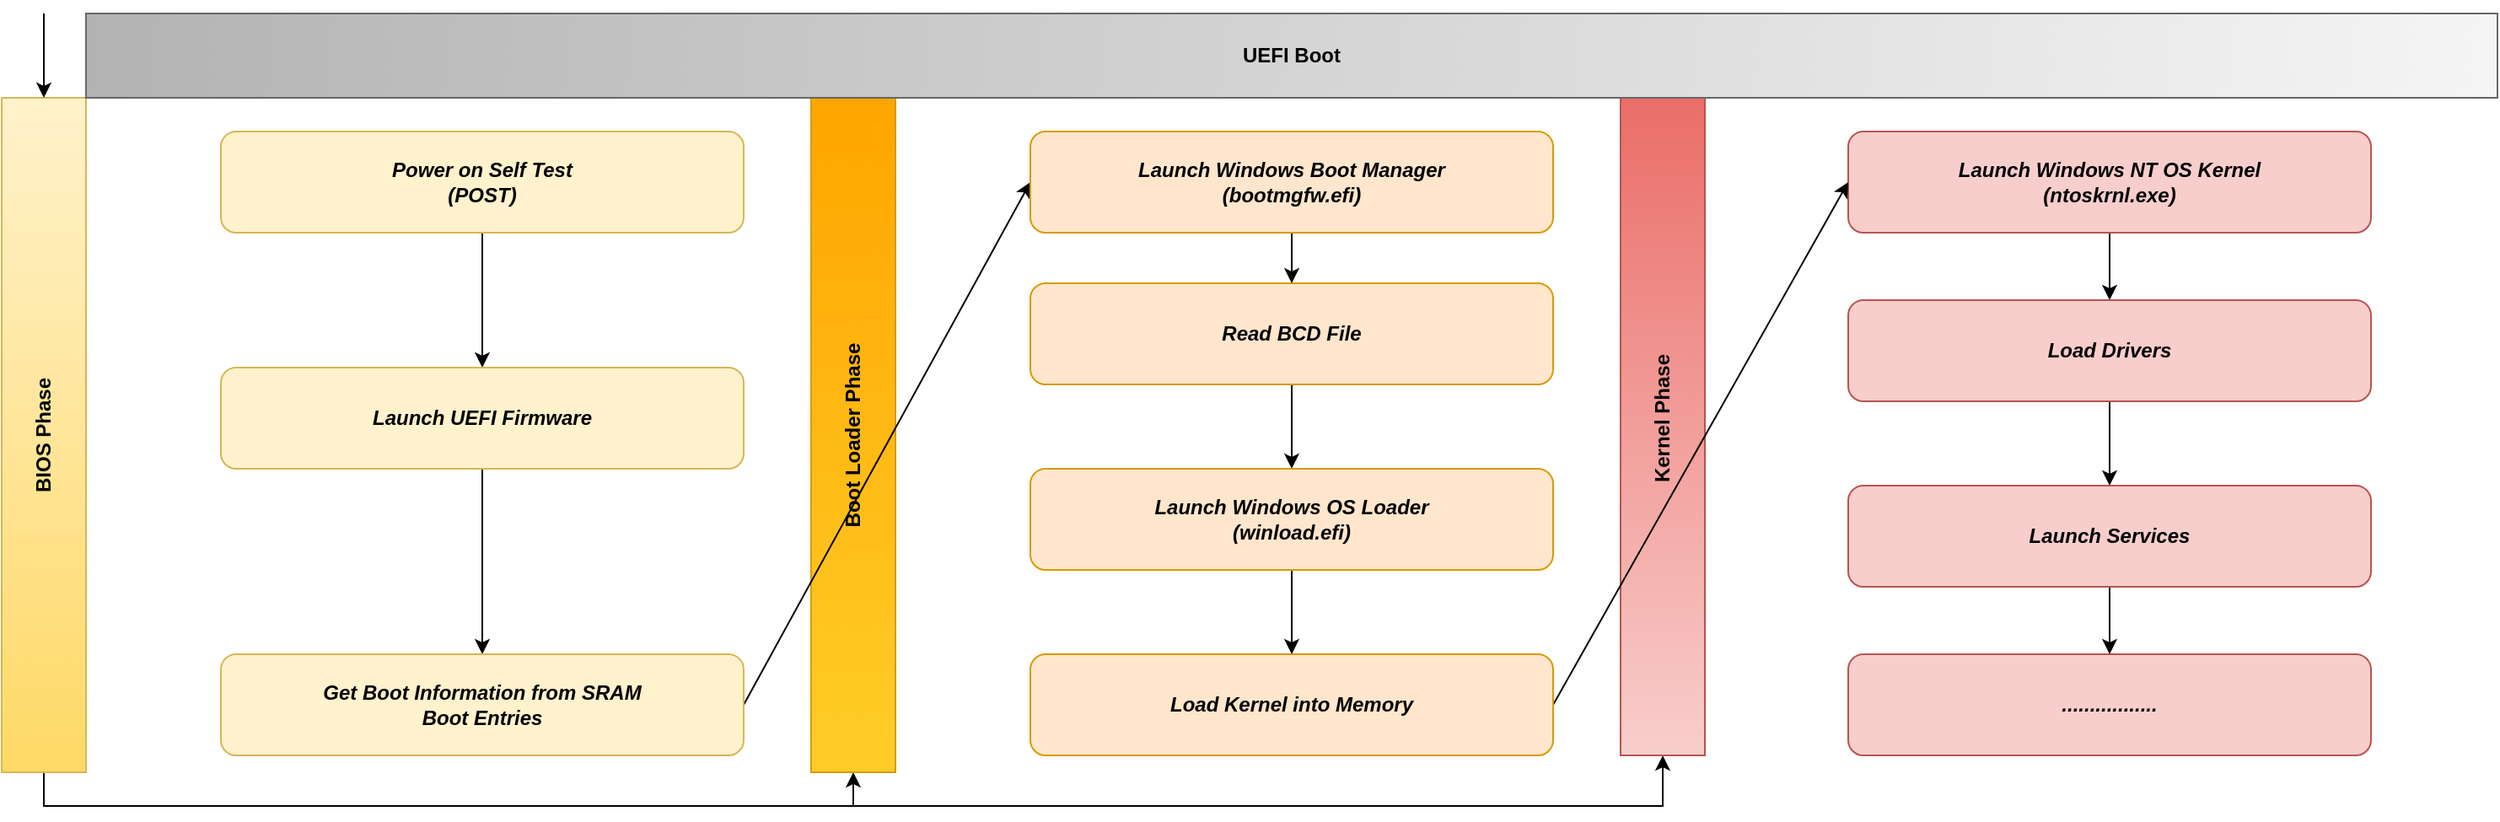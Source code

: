 <mxfile version="22.0.3" type="device" pages="2">
  <diagram name="Windows Boot Process" id="XgZ039GixdZURgY8B_N0">
    <mxGraphModel dx="1413" dy="2270" grid="1" gridSize="10" guides="1" tooltips="1" connect="1" arrows="1" fold="1" page="1" pageScale="1" pageWidth="850" pageHeight="1100" math="0" shadow="0">
      <root>
        <mxCell id="0" />
        <mxCell id="1" parent="0" />
        <mxCell id="OIjsx5Lbw4lHaAmFp60X-14" style="edgeStyle=orthogonalEdgeStyle;rounded=0;orthogonalLoop=1;jettySize=auto;html=1;entryX=0.5;entryY=1;entryDx=0;entryDy=0;exitX=0.5;exitY=1;exitDx=0;exitDy=0;" edge="1" parent="1" source="auWv59esdB6_gmScPLl--2" target="auWv59esdB6_gmScPLl--3">
          <mxGeometry relative="1" as="geometry" />
        </mxCell>
        <mxCell id="auWv59esdB6_gmScPLl--2" value="BIOS Phase" style="rounded=0;whiteSpace=wrap;html=1;rotation=0;flipV=0;flipH=1;fillColor=#fff2cc;strokeColor=#d6b656;fontStyle=1;verticalAlign=middle;horizontal=0;gradientColor=#ffd966;" parent="1" vertex="1">
          <mxGeometry y="50" width="50" height="400" as="geometry" />
        </mxCell>
        <mxCell id="OIjsx5Lbw4lHaAmFp60X-15" style="edgeStyle=orthogonalEdgeStyle;rounded=0;orthogonalLoop=1;jettySize=auto;html=1;entryX=0.5;entryY=1;entryDx=0;entryDy=0;exitX=0.5;exitY=1;exitDx=0;exitDy=0;" edge="1" parent="1" source="auWv59esdB6_gmScPLl--3" target="auWv59esdB6_gmScPLl--4">
          <mxGeometry relative="1" as="geometry" />
        </mxCell>
        <mxCell id="auWv59esdB6_gmScPLl--3" value="Boot Loader Phase" style="rounded=0;whiteSpace=wrap;html=1;rotation=0;flipV=1;flipH=0;fillColor=#ffcd28;strokeColor=#d79b00;fontStyle=1;horizontal=0;gradientColor=#ffa500;" parent="1" vertex="1">
          <mxGeometry x="480" y="50" width="50" height="400" as="geometry" />
        </mxCell>
        <mxCell id="auWv59esdB6_gmScPLl--4" value="Kernel Phase" style="rounded=0;whiteSpace=wrap;html=1;rotation=0;flipV=1;flipH=0;fillColor=#f8cecc;strokeColor=#b85450;fontStyle=1;horizontal=0;gradientColor=#ea6b66;" parent="1" vertex="1">
          <mxGeometry x="960" y="40" width="50" height="400" as="geometry" />
        </mxCell>
        <mxCell id="auWv59esdB6_gmScPLl--6" value="UEFI Boot" style="rounded=0;whiteSpace=wrap;html=1;align=center;verticalAlign=middle;fontFamily=Helvetica;fontSize=12;fontStyle=1;horizontal=1;direction=south;fillColor=#f5f5f5;gradientColor=#b3b3b3;strokeColor=#666666;" parent="1" vertex="1">
          <mxGeometry x="50" width="1430" height="50" as="geometry" />
        </mxCell>
        <mxCell id="auWv59esdB6_gmScPLl--11" value="" style="edgeStyle=orthogonalEdgeStyle;rounded=0;orthogonalLoop=1;jettySize=auto;html=1;fontFamily=Helvetica;fontSize=12;fontColor=default;" parent="1" source="auWv59esdB6_gmScPLl--8" target="auWv59esdB6_gmScPLl--9" edge="1">
          <mxGeometry relative="1" as="geometry" />
        </mxCell>
        <UserObject label="Power on Self Test&lt;br&gt;(POST)" link="https://en.wikipedia.org/wiki/Power-on_self-test" id="auWv59esdB6_gmScPLl--8">
          <mxCell style="rounded=1;whiteSpace=wrap;html=1;strokeColor=#d6b656;align=center;verticalAlign=middle;fontFamily=Helvetica;fontSize=12;fillColor=#fff2cc;fontStyle=3" parent="1" vertex="1">
            <mxGeometry x="130" y="70" width="310" height="60" as="geometry" />
          </mxCell>
        </UserObject>
        <mxCell id="auWv59esdB6_gmScPLl--12" value="" style="edgeStyle=orthogonalEdgeStyle;rounded=0;orthogonalLoop=1;jettySize=auto;html=1;fontFamily=Helvetica;fontSize=12;fontColor=default;" parent="1" source="auWv59esdB6_gmScPLl--9" target="auWv59esdB6_gmScPLl--10" edge="1">
          <mxGeometry relative="1" as="geometry" />
        </mxCell>
        <UserObject label="Launch UEFI Firmware" link="https://wiki.osdev.org/UEFI" id="auWv59esdB6_gmScPLl--9">
          <mxCell style="rounded=1;whiteSpace=wrap;html=1;strokeColor=#d6b656;align=center;verticalAlign=middle;fontFamily=Helvetica;fontSize=12;fillColor=#fff2cc;fontStyle=3" parent="1" vertex="1">
            <mxGeometry x="130" y="210" width="310" height="60" as="geometry" />
          </mxCell>
        </UserObject>
        <mxCell id="OIjsx5Lbw4lHaAmFp60X-9" style="rounded=0;orthogonalLoop=1;jettySize=auto;html=1;entryX=0;entryY=0.5;entryDx=0;entryDy=0;exitX=1;exitY=0.5;exitDx=0;exitDy=0;" edge="1" parent="1" source="auWv59esdB6_gmScPLl--10" target="OIjsx5Lbw4lHaAmFp60X-6">
          <mxGeometry relative="1" as="geometry" />
        </mxCell>
        <mxCell id="auWv59esdB6_gmScPLl--10" value="Get Boot Information from SRAM&lt;br&gt;Boot Entries" style="rounded=1;whiteSpace=wrap;html=1;strokeColor=#d6b656;align=center;verticalAlign=middle;fontFamily=Helvetica;fontSize=12;fillColor=#fff2cc;fontStyle=3" parent="1" vertex="1">
          <mxGeometry x="130" y="380" width="310" height="60" as="geometry" />
        </mxCell>
        <mxCell id="OIjsx5Lbw4lHaAmFp60X-1" value="" style="edgeStyle=orthogonalEdgeStyle;rounded=0;orthogonalLoop=1;jettySize=auto;html=1;" edge="1" parent="1" source="auWv59esdB6_gmScPLl--13" target="auWv59esdB6_gmScPLl--14">
          <mxGeometry relative="1" as="geometry" />
        </mxCell>
        <mxCell id="auWv59esdB6_gmScPLl--13" value="Launch Windows NT OS Kernel&lt;br&gt;(ntoskrnl.exe)" style="rounded=1;whiteSpace=wrap;html=1;strokeColor=#b85450;align=center;verticalAlign=middle;fontFamily=Helvetica;fontSize=12;fillColor=#f8cecc;fontStyle=3" parent="1" vertex="1">
          <mxGeometry x="1095" y="70" width="310" height="60" as="geometry" />
        </mxCell>
        <mxCell id="OIjsx5Lbw4lHaAmFp60X-2" value="" style="edgeStyle=orthogonalEdgeStyle;rounded=0;orthogonalLoop=1;jettySize=auto;html=1;" edge="1" parent="1" source="auWv59esdB6_gmScPLl--14" target="auWv59esdB6_gmScPLl--16">
          <mxGeometry relative="1" as="geometry" />
        </mxCell>
        <mxCell id="auWv59esdB6_gmScPLl--14" value="Load Drivers" style="rounded=1;whiteSpace=wrap;html=1;strokeColor=#b85450;align=center;verticalAlign=middle;fontFamily=Helvetica;fontSize=12;fillColor=#f8cecc;fontStyle=3" parent="1" vertex="1">
          <mxGeometry x="1095" y="170" width="310" height="60" as="geometry" />
        </mxCell>
        <mxCell id="auWv59esdB6_gmScPLl--15" value="................." style="rounded=1;whiteSpace=wrap;html=1;strokeColor=#b85450;align=center;verticalAlign=middle;fontFamily=Helvetica;fontSize=12;fillColor=#f8cecc;fontStyle=3" parent="1" vertex="1">
          <mxGeometry x="1095" y="380" width="310" height="60" as="geometry" />
        </mxCell>
        <mxCell id="OIjsx5Lbw4lHaAmFp60X-3" value="" style="edgeStyle=orthogonalEdgeStyle;rounded=0;orthogonalLoop=1;jettySize=auto;html=1;" edge="1" parent="1" source="auWv59esdB6_gmScPLl--16" target="auWv59esdB6_gmScPLl--15">
          <mxGeometry relative="1" as="geometry" />
        </mxCell>
        <mxCell id="auWv59esdB6_gmScPLl--16" value="Launch Services" style="rounded=1;whiteSpace=wrap;html=1;strokeColor=#b85450;align=center;verticalAlign=middle;fontFamily=Helvetica;fontSize=12;fillColor=#f8cecc;fontStyle=3" parent="1" vertex="1">
          <mxGeometry x="1095" y="280" width="310" height="60" as="geometry" />
        </mxCell>
        <mxCell id="OIjsx5Lbw4lHaAmFp60X-12" value="" style="edgeStyle=orthogonalEdgeStyle;rounded=0;orthogonalLoop=1;jettySize=auto;html=1;" edge="1" parent="1" source="OIjsx5Lbw4lHaAmFp60X-4" target="OIjsx5Lbw4lHaAmFp60X-7">
          <mxGeometry relative="1" as="geometry" />
        </mxCell>
        <mxCell id="OIjsx5Lbw4lHaAmFp60X-4" value="Read BCD File" style="rounded=1;whiteSpace=wrap;html=1;strokeColor=#d79b00;align=center;verticalAlign=middle;fontFamily=Helvetica;fontSize=12;fillColor=#ffe6cc;fontStyle=3" vertex="1" parent="1">
          <mxGeometry x="610" y="160" width="310" height="60" as="geometry" />
        </mxCell>
        <mxCell id="OIjsx5Lbw4lHaAmFp60X-10" style="rounded=0;orthogonalLoop=1;jettySize=auto;html=1;entryX=0;entryY=0.5;entryDx=0;entryDy=0;exitX=1;exitY=0.5;exitDx=0;exitDy=0;" edge="1" parent="1" source="OIjsx5Lbw4lHaAmFp60X-5" target="auWv59esdB6_gmScPLl--13">
          <mxGeometry relative="1" as="geometry" />
        </mxCell>
        <mxCell id="OIjsx5Lbw4lHaAmFp60X-5" value="Load Kernel into Memory" style="rounded=1;whiteSpace=wrap;html=1;strokeColor=#d79b00;align=center;verticalAlign=middle;fontFamily=Helvetica;fontSize=12;fillColor=#ffe6cc;fontStyle=3" vertex="1" parent="1">
          <mxGeometry x="610" y="380" width="310" height="60" as="geometry" />
        </mxCell>
        <mxCell id="OIjsx5Lbw4lHaAmFp60X-11" value="" style="edgeStyle=orthogonalEdgeStyle;rounded=0;orthogonalLoop=1;jettySize=auto;html=1;" edge="1" parent="1" source="OIjsx5Lbw4lHaAmFp60X-6" target="OIjsx5Lbw4lHaAmFp60X-4">
          <mxGeometry relative="1" as="geometry" />
        </mxCell>
        <mxCell id="OIjsx5Lbw4lHaAmFp60X-6" value="Launch Windows Boot Manager&lt;br&gt;(bootmgfw.efi)" style="rounded=1;whiteSpace=wrap;html=1;strokeColor=#d79b00;align=center;verticalAlign=middle;fontFamily=Helvetica;fontSize=12;fillColor=#ffe6cc;fontStyle=3" vertex="1" parent="1">
          <mxGeometry x="610" y="70" width="310" height="60" as="geometry" />
        </mxCell>
        <mxCell id="OIjsx5Lbw4lHaAmFp60X-13" value="" style="edgeStyle=orthogonalEdgeStyle;rounded=0;orthogonalLoop=1;jettySize=auto;html=1;" edge="1" parent="1" source="OIjsx5Lbw4lHaAmFp60X-7" target="OIjsx5Lbw4lHaAmFp60X-5">
          <mxGeometry relative="1" as="geometry" />
        </mxCell>
        <mxCell id="OIjsx5Lbw4lHaAmFp60X-7" value="Launch Windows OS Loader&lt;br&gt;(winload.efi)" style="rounded=1;whiteSpace=wrap;html=1;strokeColor=#d79b00;align=center;verticalAlign=middle;fontFamily=Helvetica;fontSize=12;fillColor=#ffe6cc;fontStyle=3" vertex="1" parent="1">
          <mxGeometry x="610" y="270" width="310" height="60" as="geometry" />
        </mxCell>
        <mxCell id="OIjsx5Lbw4lHaAmFp60X-16" value="" style="endArrow=classic;html=1;rounded=0;entryX=0.5;entryY=0;entryDx=0;entryDy=0;" edge="1" parent="1" target="auWv59esdB6_gmScPLl--2">
          <mxGeometry width="50" height="50" relative="1" as="geometry">
            <mxPoint x="25" as="sourcePoint" />
            <mxPoint x="210" y="10" as="targetPoint" />
          </mxGeometry>
        </mxCell>
      </root>
    </mxGraphModel>
  </diagram>
  <diagram id="zmN_8eQJPv2LYLOYTVxN" name="UEFI Phases">
    <mxGraphModel dx="2734" dy="1560" grid="1" gridSize="10" guides="1" tooltips="1" connect="1" arrows="1" fold="1" page="1" pageScale="1" pageWidth="850" pageHeight="1100" math="0" shadow="0">
      <root>
        <mxCell id="0" />
        <mxCell id="1" parent="0" />
        <mxCell id="8J5HORh25zqKcCnRLqs8-1" value="&lt;b style=&quot;&quot;&gt;&lt;font style=&quot;font-size: 26px;&quot;&gt;&lt;br&gt;SEC&lt;/font&gt;&lt;br&gt;&lt;br&gt;&lt;span style=&quot;font-size: 18px;&quot;&gt;(Security)&lt;/span&gt;&lt;/b&gt;" style="rounded=0;whiteSpace=wrap;html=1;strokeColor=#6c8ebf;align=center;verticalAlign=top;fontFamily=Helvetica;fontSize=12;fillColor=#dae8fc;gradientDirection=south;gradientColor=#7ea6e0;" parent="1" vertex="1">
          <mxGeometry x="-600" y="240" width="200" height="170" as="geometry" />
        </mxCell>
        <mxCell id="8J5HORh25zqKcCnRLqs8-2" value="&lt;b style=&quot;border-color: var(--border-color);&quot;&gt;&lt;font style=&quot;font-size: 26px;&quot;&gt;&lt;br&gt;PEI&lt;/font&gt;&lt;br&gt;&lt;br style=&quot;border-color: var(--border-color);&quot;&gt;&lt;span style=&quot;font-size: 18px;&quot;&gt;(Pre-EFI Init)&lt;/span&gt;&lt;/b&gt;" style="rounded=0;whiteSpace=wrap;html=1;strokeColor=#6c8ebf;align=center;verticalAlign=top;fontFamily=Helvetica;fontSize=12;fillColor=#dae8fc;gradientDirection=south;gradientColor=#7ea6e0;" parent="1" vertex="1">
          <mxGeometry x="-400" y="240" width="200" height="170" as="geometry" />
        </mxCell>
        <mxCell id="8J5HORh25zqKcCnRLqs8-3" value="&lt;b style=&quot;border-color: var(--border-color);&quot;&gt;&lt;font style=&quot;font-size: 26px;&quot;&gt;&lt;br&gt;DXE&lt;/font&gt;&lt;br&gt;&lt;br style=&quot;border-color: var(--border-color);&quot;&gt;&lt;span style=&quot;font-size: 18px;&quot;&gt;(Driver &lt;/span&gt;&lt;br&gt;&lt;span style=&quot;font-size: 18px;&quot;&gt;Execution&lt;/span&gt;&lt;br&gt;&lt;span style=&quot;font-size: 18px;&quot;&gt;Environment)&lt;/span&gt;&lt;/b&gt;" style="rounded=0;whiteSpace=wrap;html=1;strokeColor=#6c8ebf;align=center;verticalAlign=top;fontFamily=Helvetica;fontSize=12;fillColor=#dae8fc;gradientColor=#7ea6e0;" parent="1" vertex="1">
          <mxGeometry x="-200" y="240" width="200" height="170" as="geometry" />
        </mxCell>
        <mxCell id="8J5HORh25zqKcCnRLqs8-4" value="&lt;b style=&quot;border-color: var(--border-color);&quot;&gt;&lt;font style=&quot;font-size: 26px;&quot;&gt;&lt;br&gt;BDS&lt;/font&gt;&lt;br&gt;&lt;br style=&quot;border-color: var(--border-color);&quot;&gt;&lt;span style=&quot;font-size: 18px;&quot;&gt;(Boot&lt;/span&gt;&lt;br&gt;&lt;span style=&quot;font-size: 18px;&quot;&gt;Device&lt;/span&gt;&lt;br&gt;&lt;span style=&quot;font-size: 18px;&quot;&gt;Selection)&lt;/span&gt;&lt;/b&gt;" style="rounded=0;whiteSpace=wrap;html=1;strokeColor=#6c8ebf;align=center;verticalAlign=top;fontFamily=Helvetica;fontSize=12;fillColor=#dae8fc;gradientColor=#7ea6e0;" parent="1" vertex="1">
          <mxGeometry y="240" width="200" height="170" as="geometry" />
        </mxCell>
        <mxCell id="8J5HORh25zqKcCnRLqs8-5" value="&lt;b style=&quot;border-color: var(--border-color);&quot;&gt;&lt;font style=&quot;font-size: 26px;&quot;&gt;&lt;br&gt;TSL&lt;/font&gt;&lt;br&gt;&lt;br style=&quot;border-color: var(--border-color);&quot;&gt;&lt;span style=&quot;font-size: 18px;&quot;&gt;(Transient&lt;/span&gt;&lt;br&gt;&lt;span style=&quot;font-size: 18px;&quot;&gt;System&lt;/span&gt;&lt;br&gt;&lt;span style=&quot;font-size: 18px;&quot;&gt;Load)&lt;/span&gt;&lt;/b&gt;" style="rounded=0;whiteSpace=wrap;html=1;strokeColor=#6c8ebf;align=center;verticalAlign=top;fontFamily=Helvetica;fontSize=12;fillColor=#dae8fc;gradientColor=#7ea6e0;" parent="1" vertex="1">
          <mxGeometry x="200" y="240" width="200" height="170" as="geometry" />
        </mxCell>
        <mxCell id="8J5HORh25zqKcCnRLqs8-6" value="&lt;b style=&quot;border-color: var(--border-color);&quot;&gt;&lt;font style=&quot;font-size: 26px;&quot;&gt;&lt;br&gt;RT&lt;/font&gt;&lt;br&gt;&lt;br style=&quot;border-color: var(--border-color);&quot;&gt;&lt;span style=&quot;font-size: 18px;&quot;&gt;(Run Time)&lt;/span&gt;&lt;/b&gt;" style="rounded=0;whiteSpace=wrap;html=1;strokeColor=#6c8ebf;align=center;verticalAlign=top;fontFamily=Helvetica;fontSize=12;fillColor=#dae8fc;gradientColor=#7ea6e0;" parent="1" vertex="1">
          <mxGeometry x="400" y="240" width="200" height="170" as="geometry" />
        </mxCell>
        <mxCell id="8J5HORh25zqKcCnRLqs8-8" value="PEI Modules" style="rounded=1;whiteSpace=wrap;html=1;strokeColor=#666666;align=center;verticalAlign=middle;fontFamily=Helvetica;fontSize=12;fillColor=#f5f5f5;gradientColor=#b3b3b3;fontStyle=1" parent="1" vertex="1">
          <mxGeometry x="-360" y="450" width="120" height="60" as="geometry" />
        </mxCell>
        <mxCell id="8J5HORh25zqKcCnRLqs8-9" value="DXE Drivers" style="rounded=1;whiteSpace=wrap;html=1;strokeColor=#666666;align=center;verticalAlign=middle;fontFamily=Helvetica;fontSize=12;fillColor=#f5f5f5;gradientColor=#b3b3b3;fontStyle=1" parent="1" vertex="1">
          <mxGeometry x="-160" y="450" width="120" height="60" as="geometry" />
        </mxCell>
        <mxCell id="8J5HORh25zqKcCnRLqs8-10" value="SMM Modules" style="rounded=1;whiteSpace=wrap;html=1;strokeColor=#666666;align=center;verticalAlign=middle;fontFamily=Helvetica;fontSize=12;fillColor=#f5f5f5;gradientColor=#b3b3b3;fontStyle=1" parent="1" vertex="1">
          <mxGeometry x="-160" y="530" width="120" height="60" as="geometry" />
        </mxCell>
        <mxCell id="8J5HORh25zqKcCnRLqs8-11" value="UEFI Boot&lt;br&gt;Manager" style="rounded=1;whiteSpace=wrap;html=1;strokeColor=#666666;align=center;verticalAlign=middle;fontFamily=Helvetica;fontSize=12;fillColor=#f5f5f5;gradientColor=#b3b3b3;fontStyle=1" parent="1" vertex="1">
          <mxGeometry x="40" y="450" width="120" height="60" as="geometry" />
        </mxCell>
        <mxCell id="8J5HORh25zqKcCnRLqs8-12" value="GRUB, Windows Boot Manager, ..." style="rounded=1;whiteSpace=wrap;html=1;strokeColor=#666666;align=center;verticalAlign=middle;fontFamily=Helvetica;fontSize=12;fillColor=#f5f5f5;gradientColor=#b3b3b3;fontStyle=1" parent="1" vertex="1">
          <mxGeometry x="240" y="450" width="120" height="60" as="geometry" />
        </mxCell>
        <mxCell id="8J5HORh25zqKcCnRLqs8-13" value="OS Kernel" style="rounded=1;whiteSpace=wrap;html=1;strokeColor=#666666;align=center;verticalAlign=middle;fontFamily=Helvetica;fontSize=12;fillColor=#f5f5f5;gradientColor=#b3b3b3;fontStyle=1" parent="1" vertex="1">
          <mxGeometry x="440" y="450" width="120" height="60" as="geometry" />
        </mxCell>
      </root>
    </mxGraphModel>
  </diagram>
</mxfile>
